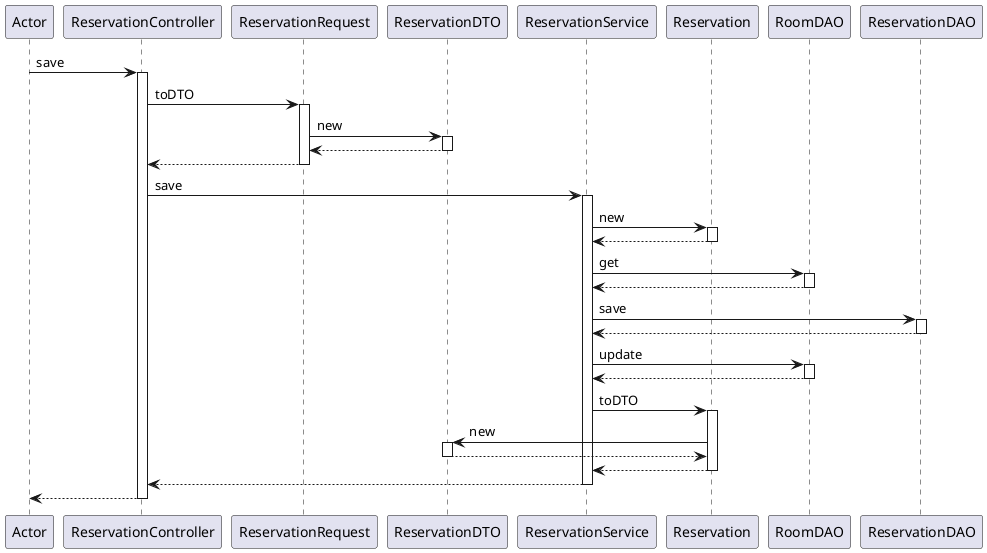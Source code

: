 @startuml
participant Actor
Actor -> ReservationController : save
activate ReservationController
ReservationController -> ReservationRequest : toDTO
activate ReservationRequest
ReservationRequest -> ReservationDTO : new
activate ReservationDTO
ReservationDTO --> ReservationRequest
deactivate ReservationDTO
ReservationRequest --> ReservationController
deactivate ReservationRequest
ReservationController -> ReservationService : save
activate ReservationService
ReservationService -> Reservation : new
activate Reservation
Reservation --> ReservationService
deactivate Reservation
ReservationService -> RoomDAO : get
activate RoomDAO
RoomDAO --> ReservationService
deactivate RoomDAO
ReservationService -> ReservationDAO : save
activate ReservationDAO
ReservationDAO --> ReservationService
deactivate ReservationDAO
ReservationService -> RoomDAO : update
activate RoomDAO
RoomDAO --> ReservationService
deactivate RoomDAO
ReservationService -> Reservation : toDTO
activate Reservation
Reservation -> ReservationDTO : new
activate ReservationDTO
ReservationDTO --> Reservation
deactivate ReservationDTO
Reservation --> ReservationService
deactivate Reservation
ReservationService --> ReservationController
deactivate ReservationService
return
@enduml